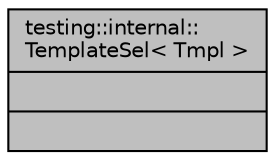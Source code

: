 digraph "testing::internal::TemplateSel&lt; Tmpl &gt;"
{
 // LATEX_PDF_SIZE
  bgcolor="transparent";
  edge [fontname="Helvetica",fontsize="10",labelfontname="Helvetica",labelfontsize="10"];
  node [fontname="Helvetica",fontsize="10",shape=record];
  Node1 [label="{testing::internal::\lTemplateSel\< Tmpl \>\n||}",height=0.2,width=0.4,color="black", fillcolor="grey75", style="filled", fontcolor="black",tooltip=" "];
}
